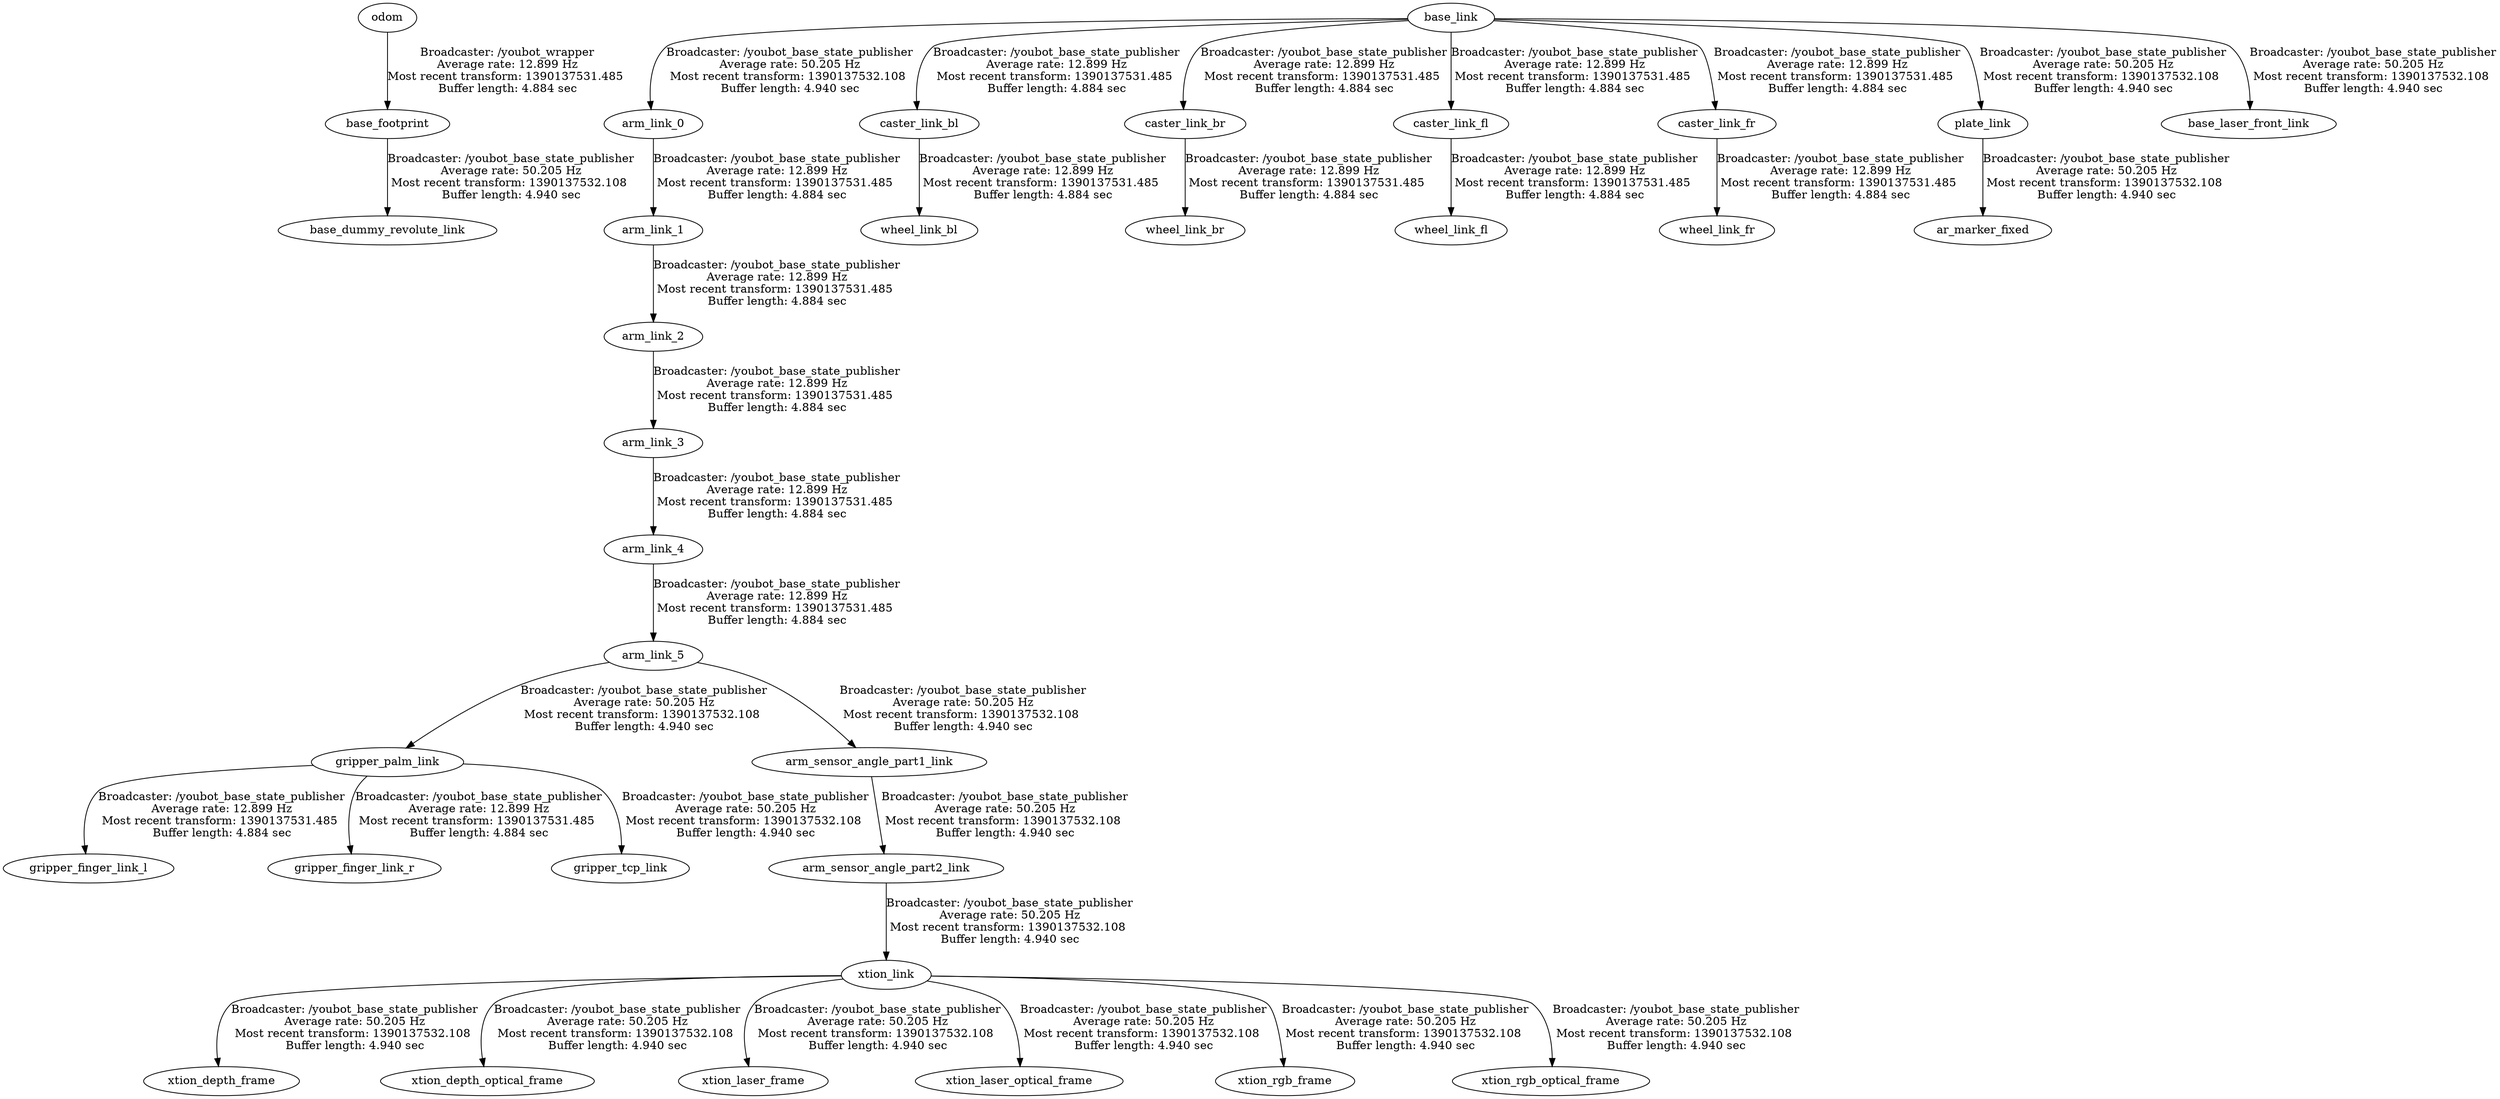 digraph G {
"odom" -> "base_footprint"[label="Broadcaster: /youbot_wrapper\nAverage rate: 12.899 Hz\nMost recent transform: 1390137531.485 \nBuffer length: 4.884 sec\n"];
"arm_link_0" -> "arm_link_1"[label="Broadcaster: /youbot_base_state_publisher\nAverage rate: 12.899 Hz\nMost recent transform: 1390137531.485 \nBuffer length: 4.884 sec\n"];
"base_link" -> "arm_link_0"[label="Broadcaster: /youbot_base_state_publisher\nAverage rate: 50.205 Hz\nMost recent transform: 1390137532.108 \nBuffer length: 4.940 sec\n"];
"arm_link_1" -> "arm_link_2"[label="Broadcaster: /youbot_base_state_publisher\nAverage rate: 12.899 Hz\nMost recent transform: 1390137531.485 \nBuffer length: 4.884 sec\n"];
"arm_link_2" -> "arm_link_3"[label="Broadcaster: /youbot_base_state_publisher\nAverage rate: 12.899 Hz\nMost recent transform: 1390137531.485 \nBuffer length: 4.884 sec\n"];
"arm_link_3" -> "arm_link_4"[label="Broadcaster: /youbot_base_state_publisher\nAverage rate: 12.899 Hz\nMost recent transform: 1390137531.485 \nBuffer length: 4.884 sec\n"];
"arm_link_4" -> "arm_link_5"[label="Broadcaster: /youbot_base_state_publisher\nAverage rate: 12.899 Hz\nMost recent transform: 1390137531.485 \nBuffer length: 4.884 sec\n"];
"base_link" -> "caster_link_bl"[label="Broadcaster: /youbot_base_state_publisher\nAverage rate: 12.899 Hz\nMost recent transform: 1390137531.485 \nBuffer length: 4.884 sec\n"];
"base_link" -> "caster_link_br"[label="Broadcaster: /youbot_base_state_publisher\nAverage rate: 12.899 Hz\nMost recent transform: 1390137531.485 \nBuffer length: 4.884 sec\n"];
"base_link" -> "caster_link_fl"[label="Broadcaster: /youbot_base_state_publisher\nAverage rate: 12.899 Hz\nMost recent transform: 1390137531.485 \nBuffer length: 4.884 sec\n"];
"base_link" -> "caster_link_fr"[label="Broadcaster: /youbot_base_state_publisher\nAverage rate: 12.899 Hz\nMost recent transform: 1390137531.485 \nBuffer length: 4.884 sec\n"];
"gripper_palm_link" -> "gripper_finger_link_l"[label="Broadcaster: /youbot_base_state_publisher\nAverage rate: 12.899 Hz\nMost recent transform: 1390137531.485 \nBuffer length: 4.884 sec\n"];
"arm_link_5" -> "gripper_palm_link"[label="Broadcaster: /youbot_base_state_publisher\nAverage rate: 50.205 Hz\nMost recent transform: 1390137532.108 \nBuffer length: 4.940 sec\n"];
"gripper_palm_link" -> "gripper_finger_link_r"[label="Broadcaster: /youbot_base_state_publisher\nAverage rate: 12.899 Hz\nMost recent transform: 1390137531.485 \nBuffer length: 4.884 sec\n"];
"caster_link_bl" -> "wheel_link_bl"[label="Broadcaster: /youbot_base_state_publisher\nAverage rate: 12.899 Hz\nMost recent transform: 1390137531.485 \nBuffer length: 4.884 sec\n"];
"caster_link_br" -> "wheel_link_br"[label="Broadcaster: /youbot_base_state_publisher\nAverage rate: 12.899 Hz\nMost recent transform: 1390137531.485 \nBuffer length: 4.884 sec\n"];
"caster_link_fl" -> "wheel_link_fl"[label="Broadcaster: /youbot_base_state_publisher\nAverage rate: 12.899 Hz\nMost recent transform: 1390137531.485 \nBuffer length: 4.884 sec\n"];
"caster_link_fr" -> "wheel_link_fr"[label="Broadcaster: /youbot_base_state_publisher\nAverage rate: 12.899 Hz\nMost recent transform: 1390137531.485 \nBuffer length: 4.884 sec\n"];
"plate_link" -> "ar_marker_fixed"[label="Broadcaster: /youbot_base_state_publisher\nAverage rate: 50.205 Hz\nMost recent transform: 1390137532.108 \nBuffer length: 4.940 sec\n"];
"base_link" -> "plate_link"[label="Broadcaster: /youbot_base_state_publisher\nAverage rate: 50.205 Hz\nMost recent transform: 1390137532.108 \nBuffer length: 4.940 sec\n"];
"arm_link_5" -> "arm_sensor_angle_part1_link"[label="Broadcaster: /youbot_base_state_publisher\nAverage rate: 50.205 Hz\nMost recent transform: 1390137532.108 \nBuffer length: 4.940 sec\n"];
"arm_sensor_angle_part1_link" -> "arm_sensor_angle_part2_link"[label="Broadcaster: /youbot_base_state_publisher\nAverage rate: 50.205 Hz\nMost recent transform: 1390137532.108 \nBuffer length: 4.940 sec\n"];
"arm_sensor_angle_part2_link" -> "xtion_link"[label="Broadcaster: /youbot_base_state_publisher\nAverage rate: 50.205 Hz\nMost recent transform: 1390137532.108 \nBuffer length: 4.940 sec\n"];
"base_footprint" -> "base_dummy_revolute_link"[label="Broadcaster: /youbot_base_state_publisher\nAverage rate: 50.205 Hz\nMost recent transform: 1390137532.108 \nBuffer length: 4.940 sec\n"];
"base_link" -> "base_laser_front_link"[label="Broadcaster: /youbot_base_state_publisher\nAverage rate: 50.205 Hz\nMost recent transform: 1390137532.108 \nBuffer length: 4.940 sec\n"];
"gripper_palm_link" -> "gripper_tcp_link"[label="Broadcaster: /youbot_base_state_publisher\nAverage rate: 50.205 Hz\nMost recent transform: 1390137532.108 \nBuffer length: 4.940 sec\n"];
"xtion_link" -> "xtion_depth_frame"[label="Broadcaster: /youbot_base_state_publisher\nAverage rate: 50.205 Hz\nMost recent transform: 1390137532.108 \nBuffer length: 4.940 sec\n"];
"xtion_link" -> "xtion_depth_optical_frame"[label="Broadcaster: /youbot_base_state_publisher\nAverage rate: 50.205 Hz\nMost recent transform: 1390137532.108 \nBuffer length: 4.940 sec\n"];
"xtion_link" -> "xtion_laser_frame"[label="Broadcaster: /youbot_base_state_publisher\nAverage rate: 50.205 Hz\nMost recent transform: 1390137532.108 \nBuffer length: 4.940 sec\n"];
"xtion_link" -> "xtion_laser_optical_frame"[label="Broadcaster: /youbot_base_state_publisher\nAverage rate: 50.205 Hz\nMost recent transform: 1390137532.108 \nBuffer length: 4.940 sec\n"];
"xtion_link" -> "xtion_rgb_frame"[label="Broadcaster: /youbot_base_state_publisher\nAverage rate: 50.205 Hz\nMost recent transform: 1390137532.108 \nBuffer length: 4.940 sec\n"];
"xtion_link" -> "xtion_rgb_optical_frame"[label="Broadcaster: /youbot_base_state_publisher\nAverage rate: 50.205 Hz\nMost recent transform: 1390137532.108 \nBuffer length: 4.940 sec\n"];
}